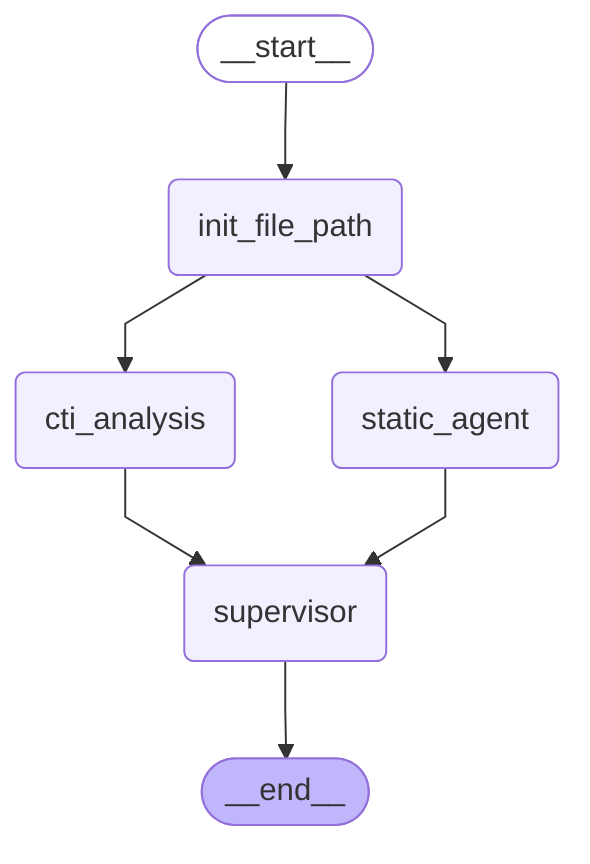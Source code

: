 ---
config:
  flowchart:
    curve: linear
---
graph TD;
	__start__([<p>__start__</p>]):::first
	init_file_path(init_file_path)
	static_agent(static_agent)
	cti_analysis(cti_analysis)
	supervisor(supervisor)
	__end__([<p>__end__</p>]):::last
	__start__ --> init_file_path;
	cti_analysis --> supervisor;
	init_file_path --> cti_analysis;
	init_file_path --> static_agent;
	static_agent --> supervisor;
	supervisor --> __end__;
	classDef default fill:#f2f0ff,line-height:1.2
	classDef first fill-opacity:0
	classDef last fill:#bfb6fc